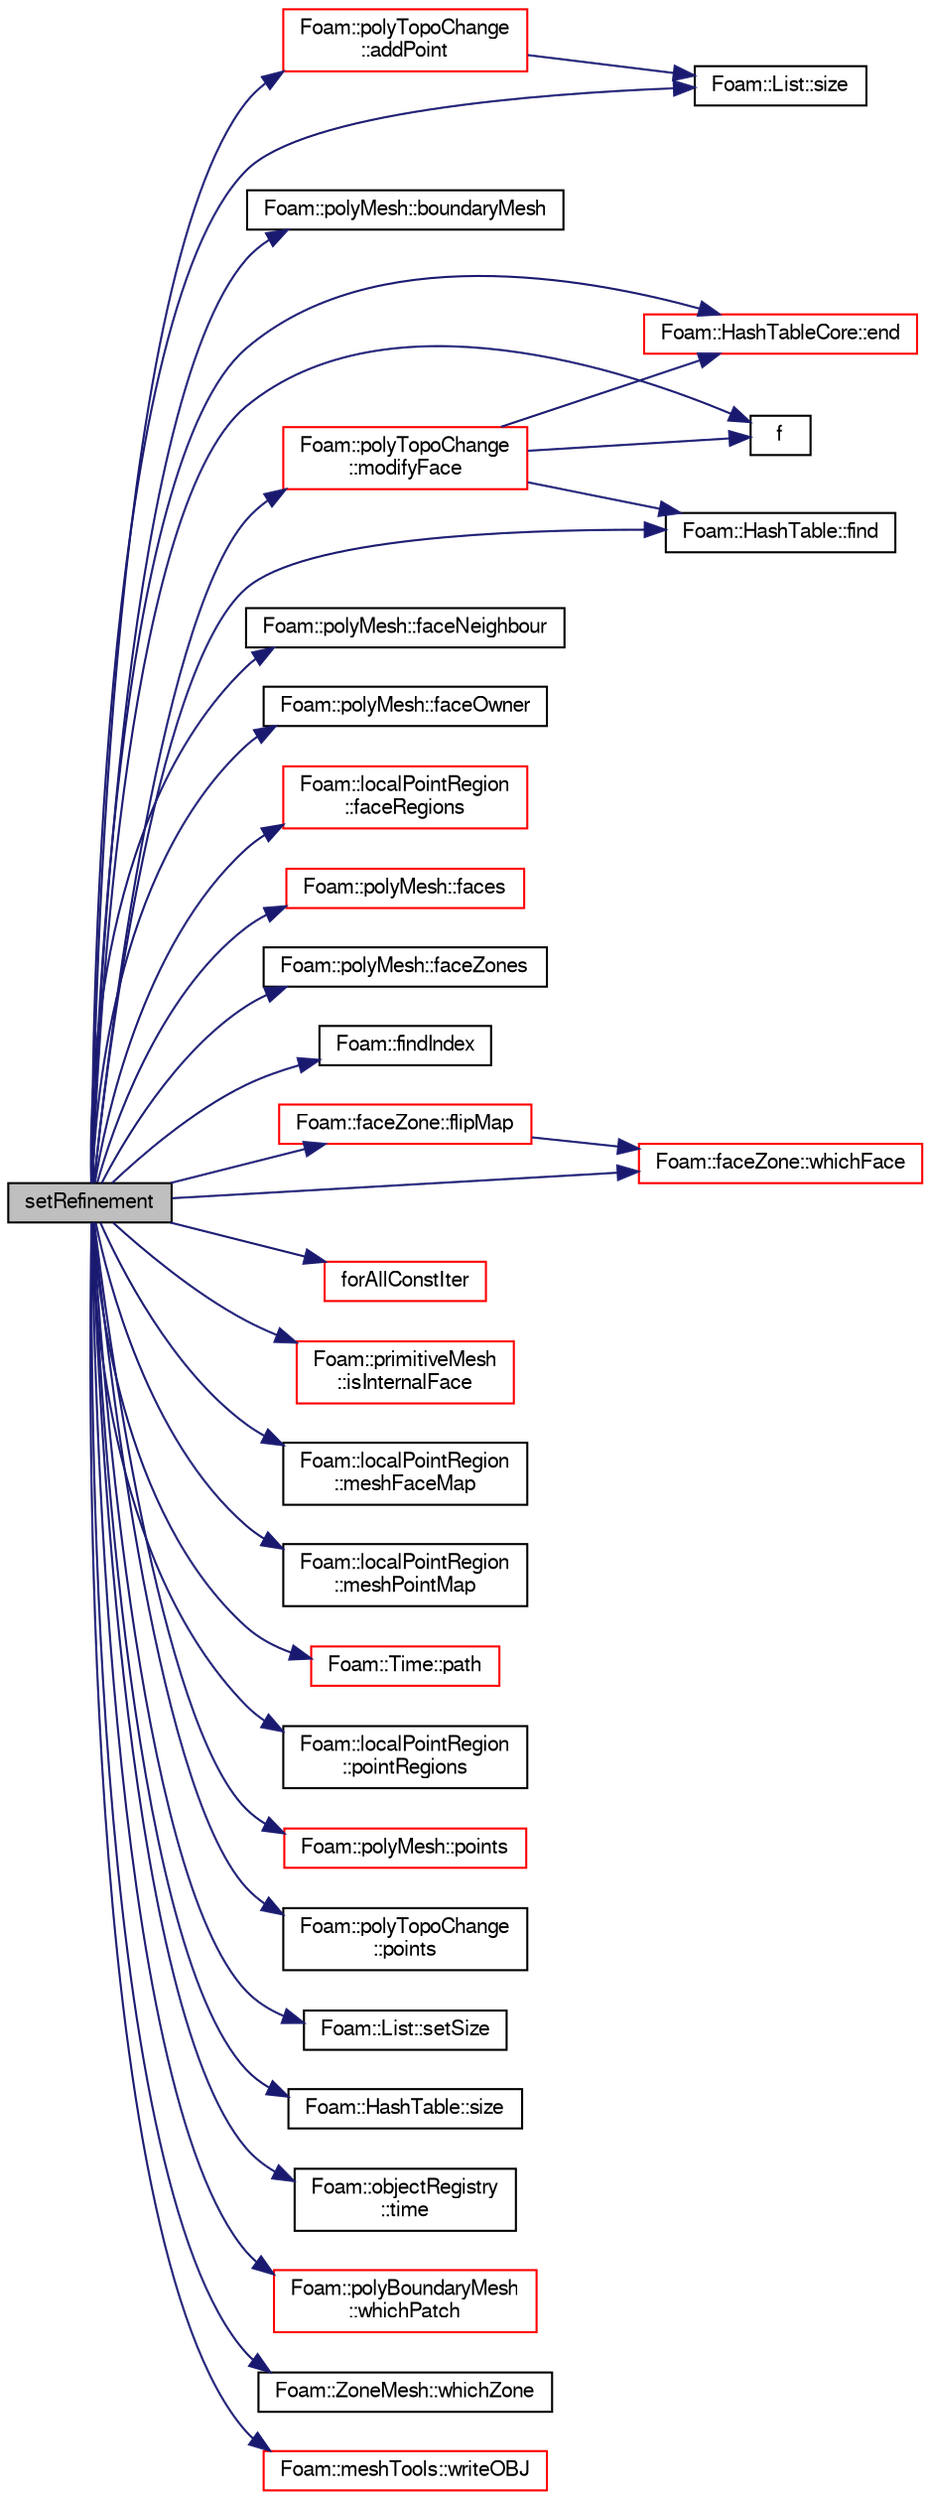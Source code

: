 digraph "setRefinement"
{
  bgcolor="transparent";
  edge [fontname="FreeSans",fontsize="10",labelfontname="FreeSans",labelfontsize="10"];
  node [fontname="FreeSans",fontsize="10",shape=record];
  rankdir="LR";
  Node883 [label="setRefinement",height=0.2,width=0.4,color="black", fillcolor="grey75", style="filled", fontcolor="black"];
  Node883 -> Node884 [color="midnightblue",fontsize="10",style="solid",fontname="FreeSans"];
  Node884 [label="Foam::polyTopoChange\l::addPoint",height=0.2,width=0.4,color="red",URL="$a21678.html#a8f193762de4dd6a4d0d5c7b6184fcf73",tooltip="Add point. Return new point label. "];
  Node884 -> Node885 [color="midnightblue",fontsize="10",style="solid",fontname="FreeSans"];
  Node885 [label="Foam::List::size",height=0.2,width=0.4,color="black",URL="$a25694.html#a8a5f6fa29bd4b500caf186f60245b384",tooltip="Override size to be inconsistent with allocated storage. "];
  Node883 -> Node947 [color="midnightblue",fontsize="10",style="solid",fontname="FreeSans"];
  Node947 [label="Foam::polyMesh::boundaryMesh",height=0.2,width=0.4,color="black",URL="$a27410.html#a9f2b68c134340291eda6197f47f25484",tooltip="Return boundary mesh. "];
  Node883 -> Node938 [color="midnightblue",fontsize="10",style="solid",fontname="FreeSans"];
  Node938 [label="Foam::HashTableCore::end",height=0.2,width=0.4,color="red",URL="$a25706.html#a540580a296c0ff351686ceb4f27b6fe6",tooltip="iteratorEnd set to beyond the end of any HashTable "];
  Node883 -> Node948 [color="midnightblue",fontsize="10",style="solid",fontname="FreeSans"];
  Node948 [label="f",height=0.2,width=0.4,color="black",URL="$a17900.html#a888be93833ac7a23170555c69c690288"];
  Node883 -> Node949 [color="midnightblue",fontsize="10",style="solid",fontname="FreeSans"];
  Node949 [label="Foam::polyMesh::faceNeighbour",height=0.2,width=0.4,color="black",URL="$a27410.html#a9fb57b52c700ed61f09ada65412d13e3",tooltip="Return face neighbour. "];
  Node883 -> Node950 [color="midnightblue",fontsize="10",style="solid",fontname="FreeSans"];
  Node950 [label="Foam::polyMesh::faceOwner",height=0.2,width=0.4,color="black",URL="$a27410.html#a57752b49bfee23ca1944c3fb0493974f",tooltip="Return face owner. "];
  Node883 -> Node951 [color="midnightblue",fontsize="10",style="solid",fontname="FreeSans"];
  Node951 [label="Foam::localPointRegion\l::faceRegions",height=0.2,width=0.4,color="red",URL="$a25198.html#a96e091712818649afb11b88222667a37",tooltip="Per face the region of its points. "];
  Node883 -> Node1206 [color="midnightblue",fontsize="10",style="solid",fontname="FreeSans"];
  Node1206 [label="Foam::polyMesh::faces",height=0.2,width=0.4,color="red",URL="$a27410.html#a431c0a24765f0bb6d32f6a03ce0e9b57",tooltip="Return raw faces. "];
  Node883 -> Node1207 [color="midnightblue",fontsize="10",style="solid",fontname="FreeSans"];
  Node1207 [label="Foam::polyMesh::faceZones",height=0.2,width=0.4,color="black",URL="$a27410.html#af216614a0f9997169eea2cade46dc9ba",tooltip="Return face zone mesh. "];
  Node883 -> Node937 [color="midnightblue",fontsize="10",style="solid",fontname="FreeSans"];
  Node937 [label="Foam::HashTable::find",height=0.2,width=0.4,color="black",URL="$a25702.html#a76b2c74ebd9f33fa9f76261b027ffc11",tooltip="Find and return an iterator set at the hashedEntry. "];
  Node883 -> Node1208 [color="midnightblue",fontsize="10",style="solid",fontname="FreeSans"];
  Node1208 [label="Foam::findIndex",height=0.2,width=0.4,color="black",URL="$a21124.html#ac16695f83f370df159eed19f92d095fb",tooltip="Find first occurence of given element and return index,. "];
  Node883 -> Node1209 [color="midnightblue",fontsize="10",style="solid",fontname="FreeSans"];
  Node1209 [label="Foam::faceZone::flipMap",height=0.2,width=0.4,color="red",URL="$a27510.html#a03ecd61e4e943657de29efcacd488b19",tooltip="Return face flip map. "];
  Node1209 -> Node1210 [color="midnightblue",fontsize="10",style="solid",fontname="FreeSans"];
  Node1210 [label="Foam::faceZone::whichFace",height=0.2,width=0.4,color="red",URL="$a27510.html#a2a776b244e1eea320ab33cc0a21cf56a",tooltip="Helper function to re-direct to zone::localID(...) "];
  Node883 -> Node954 [color="midnightblue",fontsize="10",style="solid",fontname="FreeSans"];
  Node954 [label="forAllConstIter",height=0.2,width=0.4,color="red",URL="$a38141.html#ae21e2836509b0fa7f7cedf6493b11b09"];
  Node883 -> Node1225 [color="midnightblue",fontsize="10",style="solid",fontname="FreeSans"];
  Node1225 [label="Foam::primitiveMesh\l::isInternalFace",height=0.2,width=0.4,color="red",URL="$a27530.html#ae3e48ad9ec4c5132ec7d3d702ad17c9e",tooltip="Return true if given face label is internal to the mesh. "];
  Node883 -> Node1306 [color="midnightblue",fontsize="10",style="solid",fontname="FreeSans"];
  Node1306 [label="Foam::localPointRegion\l::meshFaceMap",height=0.2,width=0.4,color="black",URL="$a25198.html#aad7b93a69303d6b1bfb7d5f230f69ea0",tooltip="Per face that uses a duplicated point the local index. "];
  Node883 -> Node1307 [color="midnightblue",fontsize="10",style="solid",fontname="FreeSans"];
  Node1307 [label="Foam::localPointRegion\l::meshPointMap",height=0.2,width=0.4,color="black",URL="$a25198.html#a5be82d5f2048154069009a612cfda110",tooltip="Per point that is to be duplicated the local index. "];
  Node883 -> Node1308 [color="midnightblue",fontsize="10",style="solid",fontname="FreeSans"];
  Node1308 [label="Foam::polyTopoChange\l::modifyFace",height=0.2,width=0.4,color="red",URL="$a21678.html#a2026e0f174dfcd6d26bfd69e577012a2",tooltip="Modify vertices or cell of face. "];
  Node1308 -> Node948 [color="midnightblue",fontsize="10",style="solid",fontname="FreeSans"];
  Node1308 -> Node937 [color="midnightblue",fontsize="10",style="solid",fontname="FreeSans"];
  Node1308 -> Node938 [color="midnightblue",fontsize="10",style="solid",fontname="FreeSans"];
  Node883 -> Node1309 [color="midnightblue",fontsize="10",style="solid",fontname="FreeSans"];
  Node1309 [label="Foam::Time::path",height=0.2,width=0.4,color="red",URL="$a26350.html#a3a68a482f9904838898709bec94fedc5",tooltip="Return path. "];
  Node883 -> Node1314 [color="midnightblue",fontsize="10",style="solid",fontname="FreeSans"];
  Node1314 [label="Foam::localPointRegion\l::pointRegions",height=0.2,width=0.4,color="black",URL="$a25198.html#a9a76c726eb19d27f72f7d3ed626e3c8d",tooltip="Per local point the regions it is in. "];
  Node883 -> Node1315 [color="midnightblue",fontsize="10",style="solid",fontname="FreeSans"];
  Node1315 [label="Foam::polyMesh::points",height=0.2,width=0.4,color="red",URL="$a27410.html#ac44123fc1265297c41a43c3b62fdb4c2",tooltip="Return raw points. "];
  Node883 -> Node1316 [color="midnightblue",fontsize="10",style="solid",fontname="FreeSans"];
  Node1316 [label="Foam::polyTopoChange\l::points",height=0.2,width=0.4,color="black",URL="$a21678.html#a4483fed8e91a32074018b30bd378e19c",tooltip="Points. Shrunk after constructing mesh (or calling of compact()) "];
  Node883 -> Node970 [color="midnightblue",fontsize="10",style="solid",fontname="FreeSans"];
  Node970 [label="Foam::List::setSize",height=0.2,width=0.4,color="black",URL="$a25694.html#aedb985ffeaf1bdbfeccc2a8730405703",tooltip="Reset size of List. "];
  Node883 -> Node885 [color="midnightblue",fontsize="10",style="solid",fontname="FreeSans"];
  Node883 -> Node953 [color="midnightblue",fontsize="10",style="solid",fontname="FreeSans"];
  Node953 [label="Foam::HashTable::size",height=0.2,width=0.4,color="black",URL="$a25702.html#a47b3bf30da1eb3ab8076b5fbe00e0494",tooltip="Return number of elements in table. "];
  Node883 -> Node984 [color="midnightblue",fontsize="10",style="solid",fontname="FreeSans"];
  Node984 [label="Foam::objectRegistry\l::time",height=0.2,width=0.4,color="black",URL="$a26326.html#a0d94096809fe3376b29a2a29ca11bb18",tooltip="Return time. "];
  Node883 -> Node1210 [color="midnightblue",fontsize="10",style="solid",fontname="FreeSans"];
  Node883 -> Node1289 [color="midnightblue",fontsize="10",style="solid",fontname="FreeSans"];
  Node1289 [label="Foam::polyBoundaryMesh\l::whichPatch",height=0.2,width=0.4,color="red",URL="$a27402.html#aa2ff13fd90903c4f4cdfe81b48b2bb92",tooltip="Return patch index for a given face label. "];
  Node883 -> Node1317 [color="midnightblue",fontsize="10",style="solid",fontname="FreeSans"];
  Node1317 [label="Foam::ZoneMesh::whichZone",height=0.2,width=0.4,color="black",URL="$a27522.html#ad9948c6afa6162ff01554f71ff676aa2",tooltip="Given a global object index, return the zone it is in. "];
  Node883 -> Node1264 [color="midnightblue",fontsize="10",style="solid",fontname="FreeSans"];
  Node1264 [label="Foam::meshTools::writeOBJ",height=0.2,width=0.4,color="red",URL="$a21153.html#afd76c6ccc8ee4a5957f0232218167c17",tooltip="Write obj representation of point. "];
}
